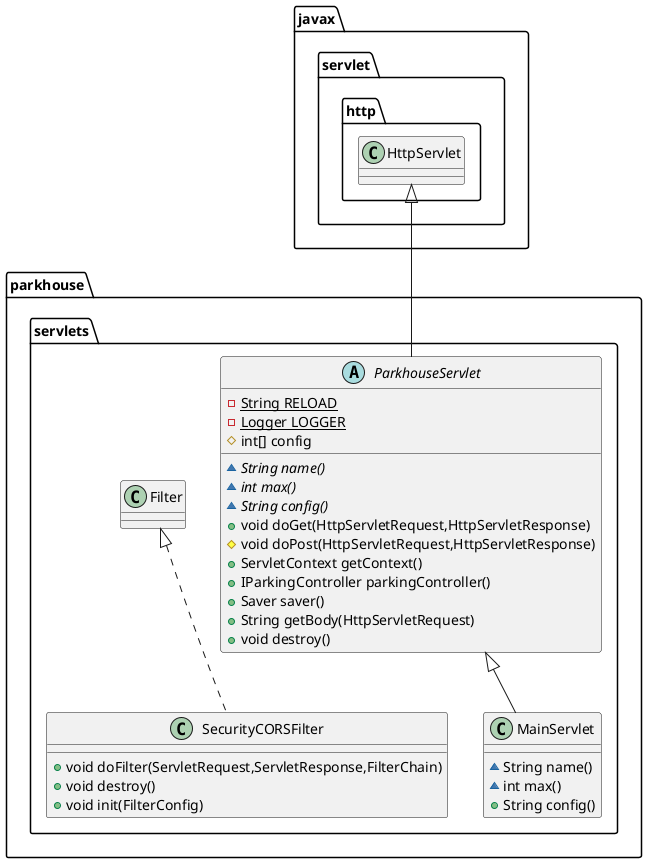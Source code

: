 @startuml
abstract class parkhouse.servlets.ParkhouseServlet {
- {static} String RELOAD
- {static} Logger LOGGER
# int[] config
~ {abstract}String name()
~ {abstract}int max()
~ {abstract}String config()
+ void doGet(HttpServletRequest,HttpServletResponse)
# void doPost(HttpServletRequest,HttpServletResponse)
+ ServletContext getContext()
+ IParkingController parkingController()
+ Saver saver()
+ String getBody(HttpServletRequest)
+ void destroy()
}
class parkhouse.servlets.SecurityCORSFilter {
+ void doFilter(ServletRequest,ServletResponse,FilterChain)
+ void destroy()
+ void init(FilterConfig)
}
class parkhouse.servlets.MainServlet {
~ String name()
~ int max()
+ String config()
}


javax.servlet.http.HttpServlet <|-- parkhouse.servlets.ParkhouseServlet
parkhouse.servlets.Filter <|.. parkhouse.servlets.SecurityCORSFilter
parkhouse.servlets.ParkhouseServlet <|-- parkhouse.servlets.MainServlet
@enduml